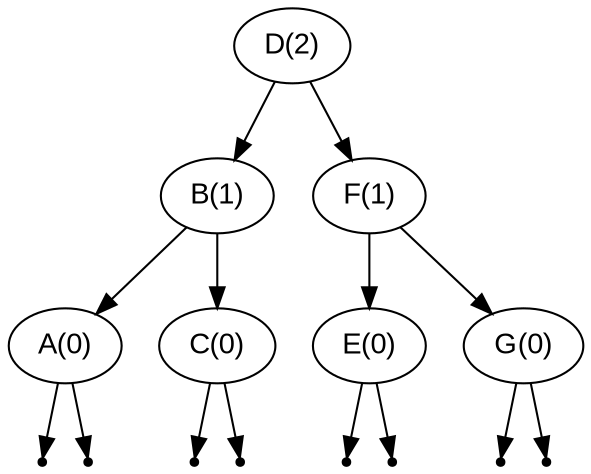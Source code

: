 digraph BST {
   node [fontname="Arial"];
   "D(2)" -> "B(1)" ;
   "B(1)" -> "A(0)" ;
   null1 [shape=point];
   "A(0)" -> null1;
   null2 [shape=point];
   "A(0)" -> null2;
   "B(1)" -> "C(0)" ;
   null3 [shape=point];
   "C(0)" -> null3;
   null4 [shape=point];
   "C(0)" -> null4;
   "D(2)" -> "F(1)" ;
   "F(1)" -> "E(0)" ;
   null5 [shape=point];
   "E(0)" -> null5;
   null6 [shape=point];
   "E(0)" -> null6;
   "F(1)" -> "G(0)" ;
   null7 [shape=point];
   "G(0)" -> null7;
   null8 [shape=point];
   "G(0)" -> null8;
}
